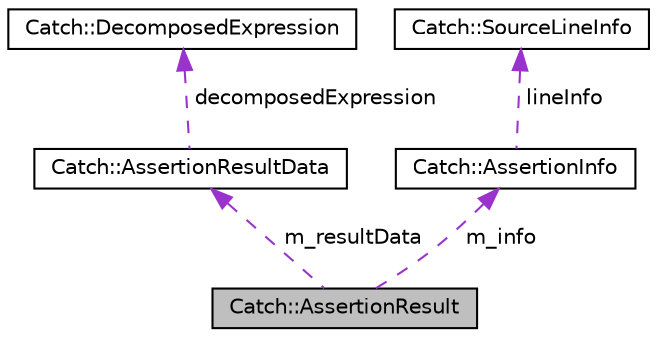 digraph "Catch::AssertionResult"
{
  edge [fontname="Helvetica",fontsize="10",labelfontname="Helvetica",labelfontsize="10"];
  node [fontname="Helvetica",fontsize="10",shape=record];
  Node1 [label="Catch::AssertionResult",height=0.2,width=0.4,color="black", fillcolor="grey75", style="filled", fontcolor="black"];
  Node2 -> Node1 [dir="back",color="darkorchid3",fontsize="10",style="dashed",label=" m_resultData" ,fontname="Helvetica"];
  Node2 [label="Catch::AssertionResultData",height=0.2,width=0.4,color="black", fillcolor="white", style="filled",URL="$struct_catch_1_1_assertion_result_data.html"];
  Node3 -> Node2 [dir="back",color="darkorchid3",fontsize="10",style="dashed",label=" decomposedExpression" ,fontname="Helvetica"];
  Node3 [label="Catch::DecomposedExpression",height=0.2,width=0.4,color="black", fillcolor="white", style="filled",URL="$struct_catch_1_1_decomposed_expression.html"];
  Node4 -> Node1 [dir="back",color="darkorchid3",fontsize="10",style="dashed",label=" m_info" ,fontname="Helvetica"];
  Node4 [label="Catch::AssertionInfo",height=0.2,width=0.4,color="black", fillcolor="white", style="filled",URL="$struct_catch_1_1_assertion_info.html"];
  Node5 -> Node4 [dir="back",color="darkorchid3",fontsize="10",style="dashed",label=" lineInfo" ,fontname="Helvetica"];
  Node5 [label="Catch::SourceLineInfo",height=0.2,width=0.4,color="black", fillcolor="white", style="filled",URL="$struct_catch_1_1_source_line_info.html"];
}
